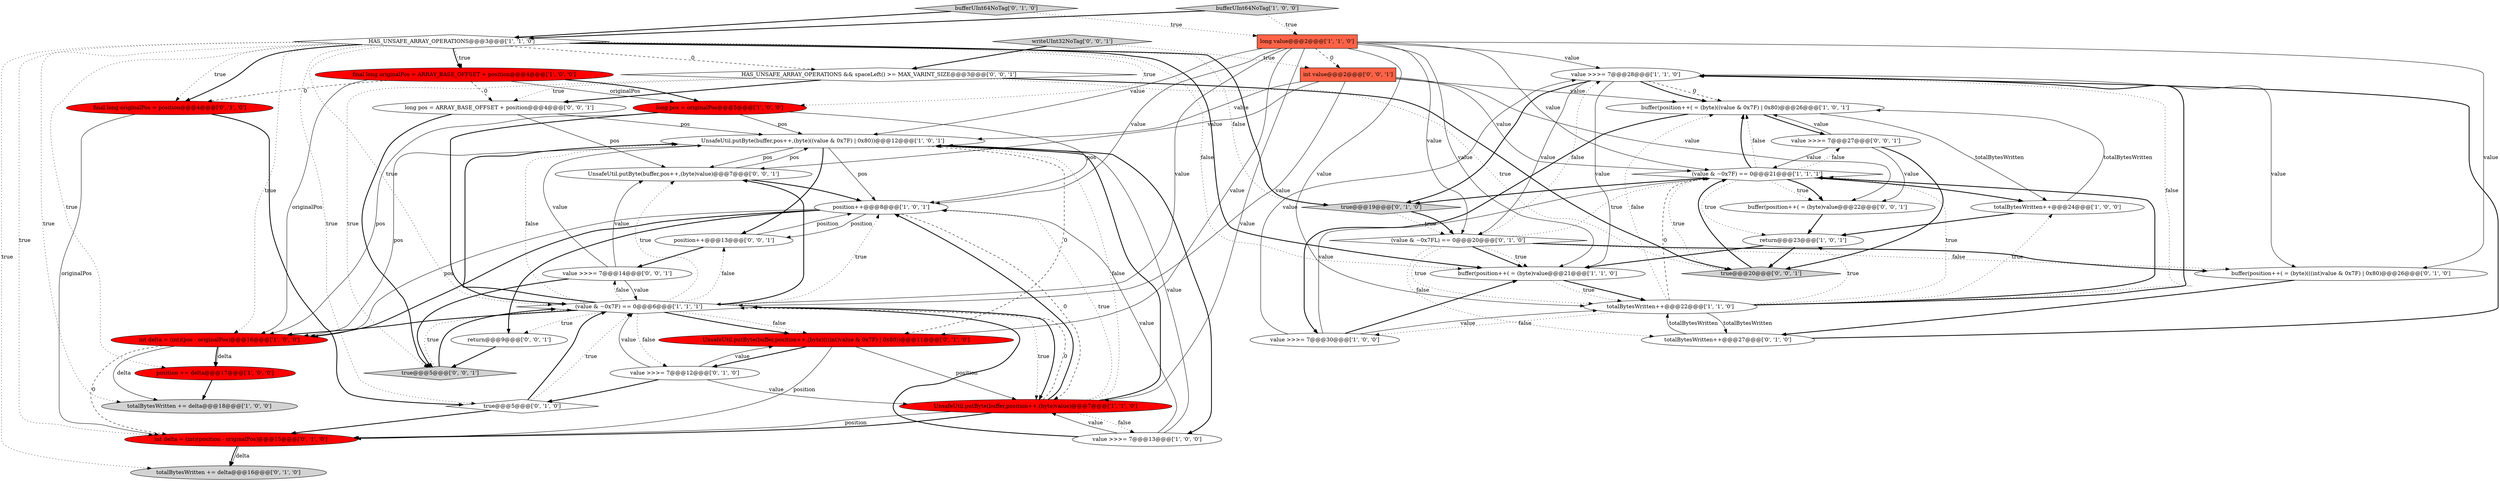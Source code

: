digraph {
10 [style = filled, label = "value >>>= 7@@@28@@@['1', '1', '0']", fillcolor = white, shape = ellipse image = "AAA0AAABBB1BBB"];
27 [style = filled, label = "totalBytesWritten += delta@@@16@@@['0', '1', '0']", fillcolor = lightgray, shape = ellipse image = "AAA0AAABBB2BBB"];
18 [style = filled, label = "UnsafeUtil.putByte(buffer,pos++,(byte)((value & 0x7F) | 0x80))@@@12@@@['1', '0', '1']", fillcolor = white, shape = ellipse image = "AAA0AAABBB1BBB"];
39 [style = filled, label = "HAS_UNSAFE_ARRAY_OPERATIONS && spaceLeft() >= MAX_VARINT_SIZE@@@3@@@['0', '0', '1']", fillcolor = white, shape = diamond image = "AAA0AAABBB3BBB"];
43 [style = filled, label = "UnsafeUtil.putByte(buffer,pos++,(byte)value)@@@7@@@['0', '0', '1']", fillcolor = white, shape = ellipse image = "AAA0AAABBB3BBB"];
19 [style = filled, label = "position++@@@8@@@['1', '0', '1']", fillcolor = white, shape = ellipse image = "AAA0AAABBB1BBB"];
32 [style = filled, label = "position++@@@13@@@['0', '0', '1']", fillcolor = white, shape = ellipse image = "AAA0AAABBB3BBB"];
17 [style = filled, label = "buffer(position++( = (byte)((value & 0x7F) | 0x80)@@@26@@@['1', '0', '1']", fillcolor = white, shape = ellipse image = "AAA0AAABBB1BBB"];
0 [style = filled, label = "UnsafeUtil.putByte(buffer,position++,(byte)value)@@@7@@@['1', '1', '0']", fillcolor = red, shape = ellipse image = "AAA1AAABBB1BBB"];
26 [style = filled, label = "bufferUInt64NoTag['0', '1', '0']", fillcolor = lightgray, shape = diamond image = "AAA0AAABBB2BBB"];
9 [style = filled, label = "long pos = originalPos@@@5@@@['1', '0', '0']", fillcolor = red, shape = ellipse image = "AAA1AAABBB1BBB"];
28 [style = filled, label = "int delta = (int)(position - originalPos)@@@15@@@['0', '1', '0']", fillcolor = red, shape = ellipse image = "AAA1AAABBB2BBB"];
41 [style = filled, label = "value >>>= 7@@@27@@@['0', '0', '1']", fillcolor = white, shape = ellipse image = "AAA0AAABBB3BBB"];
38 [style = filled, label = "return@@@9@@@['0', '0', '1']", fillcolor = white, shape = ellipse image = "AAA0AAABBB3BBB"];
42 [style = filled, label = "buffer(position++( = (byte)value@@@22@@@['0', '0', '1']", fillcolor = white, shape = ellipse image = "AAA0AAABBB3BBB"];
31 [style = filled, label = "true@@@5@@@['0', '1', '0']", fillcolor = white, shape = diamond image = "AAA0AAABBB2BBB"];
11 [style = filled, label = "totalBytesWritten++@@@22@@@['1', '1', '0']", fillcolor = white, shape = ellipse image = "AAA0AAABBB1BBB"];
5 [style = filled, label = "int delta = (int)(pos - originalPos)@@@16@@@['1', '0', '0']", fillcolor = red, shape = ellipse image = "AAA1AAABBB1BBB"];
29 [style = filled, label = "buffer(position++( = (byte)(((int)value & 0x7F) | 0x80)@@@26@@@['0', '1', '0']", fillcolor = white, shape = ellipse image = "AAA0AAABBB2BBB"];
21 [style = filled, label = "value >>>= 7@@@12@@@['0', '1', '0']", fillcolor = white, shape = ellipse image = "AAA0AAABBB2BBB"];
23 [style = filled, label = "(value & ~0x7FL) == 0@@@20@@@['0', '1', '0']", fillcolor = white, shape = diamond image = "AAA0AAABBB2BBB"];
33 [style = filled, label = "long pos = ARRAY_BASE_OFFSET + position@@@4@@@['0', '0', '1']", fillcolor = white, shape = ellipse image = "AAA0AAABBB3BBB"];
4 [style = filled, label = "HAS_UNSAFE_ARRAY_OPERATIONS@@@3@@@['1', '1', '0']", fillcolor = white, shape = diamond image = "AAA0AAABBB1BBB"];
7 [style = filled, label = "totalBytesWritten += delta@@@18@@@['1', '0', '0']", fillcolor = lightgray, shape = ellipse image = "AAA0AAABBB1BBB"];
35 [style = filled, label = "true@@@20@@@['0', '0', '1']", fillcolor = lightgray, shape = diamond image = "AAA0AAABBB3BBB"];
24 [style = filled, label = "final long originalPos = position@@@4@@@['0', '1', '0']", fillcolor = red, shape = ellipse image = "AAA1AAABBB2BBB"];
40 [style = filled, label = "writeUInt32NoTag['0', '0', '1']", fillcolor = lightgray, shape = diamond image = "AAA0AAABBB3BBB"];
12 [style = filled, label = "position += delta@@@17@@@['1', '0', '0']", fillcolor = red, shape = ellipse image = "AAA1AAABBB1BBB"];
13 [style = filled, label = "buffer(position++( = (byte)value@@@21@@@['1', '1', '0']", fillcolor = white, shape = ellipse image = "AAA0AAABBB1BBB"];
36 [style = filled, label = "int value@@@2@@@['0', '0', '1']", fillcolor = tomato, shape = box image = "AAA0AAABBB3BBB"];
22 [style = filled, label = "true@@@19@@@['0', '1', '0']", fillcolor = lightgray, shape = diamond image = "AAA0AAABBB2BBB"];
37 [style = filled, label = "true@@@5@@@['0', '0', '1']", fillcolor = lightgray, shape = diamond image = "AAA0AAABBB3BBB"];
3 [style = filled, label = "return@@@23@@@['1', '0', '1']", fillcolor = white, shape = ellipse image = "AAA0AAABBB1BBB"];
16 [style = filled, label = "(value & ~0x7F) == 0@@@6@@@['1', '1', '1']", fillcolor = white, shape = diamond image = "AAA0AAABBB1BBB"];
30 [style = filled, label = "totalBytesWritten++@@@27@@@['0', '1', '0']", fillcolor = white, shape = ellipse image = "AAA0AAABBB2BBB"];
34 [style = filled, label = "value >>>= 7@@@14@@@['0', '0', '1']", fillcolor = white, shape = ellipse image = "AAA0AAABBB3BBB"];
1 [style = filled, label = "value >>>= 7@@@13@@@['1', '0', '0']", fillcolor = white, shape = ellipse image = "AAA0AAABBB1BBB"];
2 [style = filled, label = "totalBytesWritten++@@@24@@@['1', '0', '0']", fillcolor = white, shape = ellipse image = "AAA0AAABBB1BBB"];
8 [style = filled, label = "long value@@@2@@@['1', '1', '0']", fillcolor = tomato, shape = box image = "AAA0AAABBB1BBB"];
6 [style = filled, label = "(value & ~0x7F) == 0@@@21@@@['1', '1', '1']", fillcolor = white, shape = diamond image = "AAA0AAABBB1BBB"];
20 [style = filled, label = "final long originalPos = ARRAY_BASE_OFFSET + position@@@4@@@['1', '0', '0']", fillcolor = red, shape = ellipse image = "AAA1AAABBB1BBB"];
25 [style = filled, label = "UnsafeUtil.putByte(buffer,position++,(byte)(((int)value & 0x7F) | 0x80))@@@11@@@['0', '1', '0']", fillcolor = red, shape = ellipse image = "AAA1AAABBB2BBB"];
15 [style = filled, label = "value >>>= 7@@@30@@@['1', '0', '0']", fillcolor = white, shape = ellipse image = "AAA0AAABBB1BBB"];
14 [style = filled, label = "bufferUInt64NoTag['1', '0', '0']", fillcolor = lightgray, shape = diamond image = "AAA0AAABBB1BBB"];
15->10 [style = solid, label="value"];
19->5 [style = solid, label="pos"];
16->0 [style = bold, label=""];
36->43 [style = solid, label="value"];
8->10 [style = solid, label="value"];
20->9 [style = bold, label=""];
6->22 [style = bold, label=""];
29->30 [style = bold, label=""];
0->19 [style = dotted, label="true"];
11->15 [style = dotted, label="false"];
0->16 [style = dashed, label="0"];
41->6 [style = solid, label="value"];
4->7 [style = dotted, label="true"];
10->13 [style = solid, label="value"];
19->32 [style = solid, label="position"];
10->17 [style = bold, label=""];
32->34 [style = bold, label=""];
4->39 [style = dashed, label="0"];
40->36 [style = dotted, label="true"];
9->5 [style = solid, label="pos"];
1->0 [style = solid, label="value"];
36->17 [style = solid, label="value"];
16->32 [style = dotted, label="false"];
9->16 [style = bold, label=""];
12->7 [style = bold, label=""];
43->19 [style = bold, label=""];
3->35 [style = bold, label=""];
23->29 [style = bold, label=""];
19->5 [style = bold, label=""];
23->29 [style = dotted, label="false"];
11->2 [style = dotted, label="true"];
36->42 [style = solid, label="value"];
21->31 [style = bold, label=""];
5->28 [style = dashed, label="0"];
23->13 [style = bold, label=""];
15->6 [style = solid, label="value"];
9->18 [style = solid, label="pos"];
34->43 [style = solid, label="value"];
10->23 [style = solid, label="value"];
18->32 [style = bold, label=""];
16->43 [style = bold, label=""];
42->3 [style = bold, label=""];
11->17 [style = dotted, label="false"];
34->16 [style = solid, label="value"];
4->24 [style = dotted, label="true"];
16->38 [style = dotted, label="true"];
6->3 [style = dotted, label="true"];
11->10 [style = dotted, label="false"];
36->16 [style = solid, label="value"];
25->21 [style = bold, label=""];
18->25 [style = dashed, label="0"];
18->19 [style = solid, label="pos"];
39->35 [style = dotted, label="true"];
16->43 [style = dotted, label="true"];
15->13 [style = bold, label=""];
22->23 [style = dotted, label="true"];
16->21 [style = dotted, label="false"];
21->16 [style = solid, label="value"];
35->6 [style = dotted, label="true"];
21->25 [style = solid, label="value"];
0->19 [style = bold, label=""];
18->5 [style = solid, label="pos"];
17->41 [style = bold, label=""];
23->10 [style = dotted, label="false"];
19->0 [style = dashed, label="0"];
33->18 [style = solid, label="pos"];
0->28 [style = solid, label="position"];
4->13 [style = dotted, label="false"];
13->11 [style = bold, label=""];
22->23 [style = bold, label=""];
26->4 [style = bold, label=""];
9->19 [style = solid, label="pos"];
4->28 [style = dotted, label="true"];
6->2 [style = bold, label=""];
20->5 [style = solid, label="originalPos"];
18->1 [style = bold, label=""];
38->37 [style = bold, label=""];
8->19 [style = solid, label="value"];
15->11 [style = solid, label="value"];
1->16 [style = bold, label=""];
39->35 [style = bold, label=""];
11->30 [style = solid, label="totalBytesWritten"];
18->43 [style = solid, label="pos"];
17->15 [style = bold, label=""];
30->10 [style = bold, label=""];
8->11 [style = solid, label="value"];
8->25 [style = solid, label="value"];
6->42 [style = dotted, label="true"];
31->28 [style = bold, label=""];
20->33 [style = dashed, label="0"];
11->6 [style = dashed, label="0"];
19->38 [style = bold, label=""];
4->22 [style = bold, label=""];
37->16 [style = bold, label=""];
14->4 [style = bold, label=""];
6->17 [style = bold, label=""];
4->5 [style = dotted, label="true"];
30->11 [style = solid, label="totalBytesWritten"];
26->8 [style = dotted, label="true"];
4->24 [style = bold, label=""];
16->18 [style = bold, label=""];
36->6 [style = solid, label="value"];
10->29 [style = solid, label="value"];
8->18 [style = solid, label="value"];
1->18 [style = solid, label="value"];
2->17 [style = solid, label="totalBytesWritten"];
16->18 [style = dotted, label="false"];
2->3 [style = bold, label=""];
28->27 [style = solid, label="delta"];
4->13 [style = bold, label=""];
6->42 [style = bold, label=""];
20->9 [style = solid, label="originalPos"];
32->19 [style = solid, label="position"];
5->12 [style = solid, label="delta"];
8->36 [style = dashed, label="0"];
41->42 [style = solid, label="value"];
39->33 [style = bold, label=""];
8->13 [style = solid, label="value"];
39->37 [style = dotted, label="true"];
40->39 [style = bold, label=""];
8->29 [style = solid, label="value"];
4->31 [style = dotted, label="true"];
24->31 [style = bold, label=""];
11->10 [style = bold, label=""];
11->6 [style = dotted, label="true"];
36->18 [style = solid, label="value"];
23->13 [style = dotted, label="true"];
4->20 [style = bold, label=""];
10->17 [style = dashed, label="0"];
14->8 [style = dotted, label="true"];
16->5 [style = bold, label=""];
13->11 [style = dotted, label="true"];
0->18 [style = bold, label=""];
6->17 [style = dotted, label="false"];
25->0 [style = solid, label="position"];
43->18 [style = solid, label="pos"];
4->12 [style = dotted, label="true"];
33->37 [style = bold, label=""];
11->3 [style = dotted, label="true"];
21->0 [style = solid, label="value"];
37->16 [style = dotted, label="true"];
41->35 [style = bold, label=""];
10->22 [style = bold, label=""];
16->19 [style = dotted, label="true"];
5->7 [style = solid, label="delta"];
33->43 [style = solid, label="pos"];
35->6 [style = bold, label=""];
31->16 [style = bold, label=""];
23->6 [style = dotted, label="true"];
8->0 [style = solid, label="value"];
11->6 [style = bold, label=""];
4->20 [style = dotted, label="true"];
0->18 [style = dotted, label="false"];
41->17 [style = solid, label="value"];
16->25 [style = dotted, label="false"];
16->25 [style = bold, label=""];
0->1 [style = dotted, label="false"];
31->16 [style = dotted, label="true"];
34->18 [style = solid, label="value"];
23->30 [style = dotted, label="false"];
8->23 [style = solid, label="value"];
25->28 [style = solid, label="position"];
16->34 [style = dotted, label="false"];
16->0 [style = dotted, label="true"];
8->16 [style = solid, label="value"];
8->6 [style = solid, label="value"];
5->12 [style = bold, label=""];
4->22 [style = dotted, label="false"];
34->37 [style = bold, label=""];
20->24 [style = dashed, label="0"];
1->19 [style = solid, label="value"];
6->41 [style = dotted, label="false"];
4->27 [style = dotted, label="true"];
24->28 [style = solid, label="originalPos"];
3->13 [style = bold, label=""];
4->16 [style = dotted, label="true"];
17->2 [style = solid, label="totalBytesWritten"];
28->27 [style = bold, label=""];
4->9 [style = dotted, label="true"];
39->33 [style = dotted, label="true"];
0->28 [style = bold, label=""];
23->11 [style = dotted, label="true"];
}

